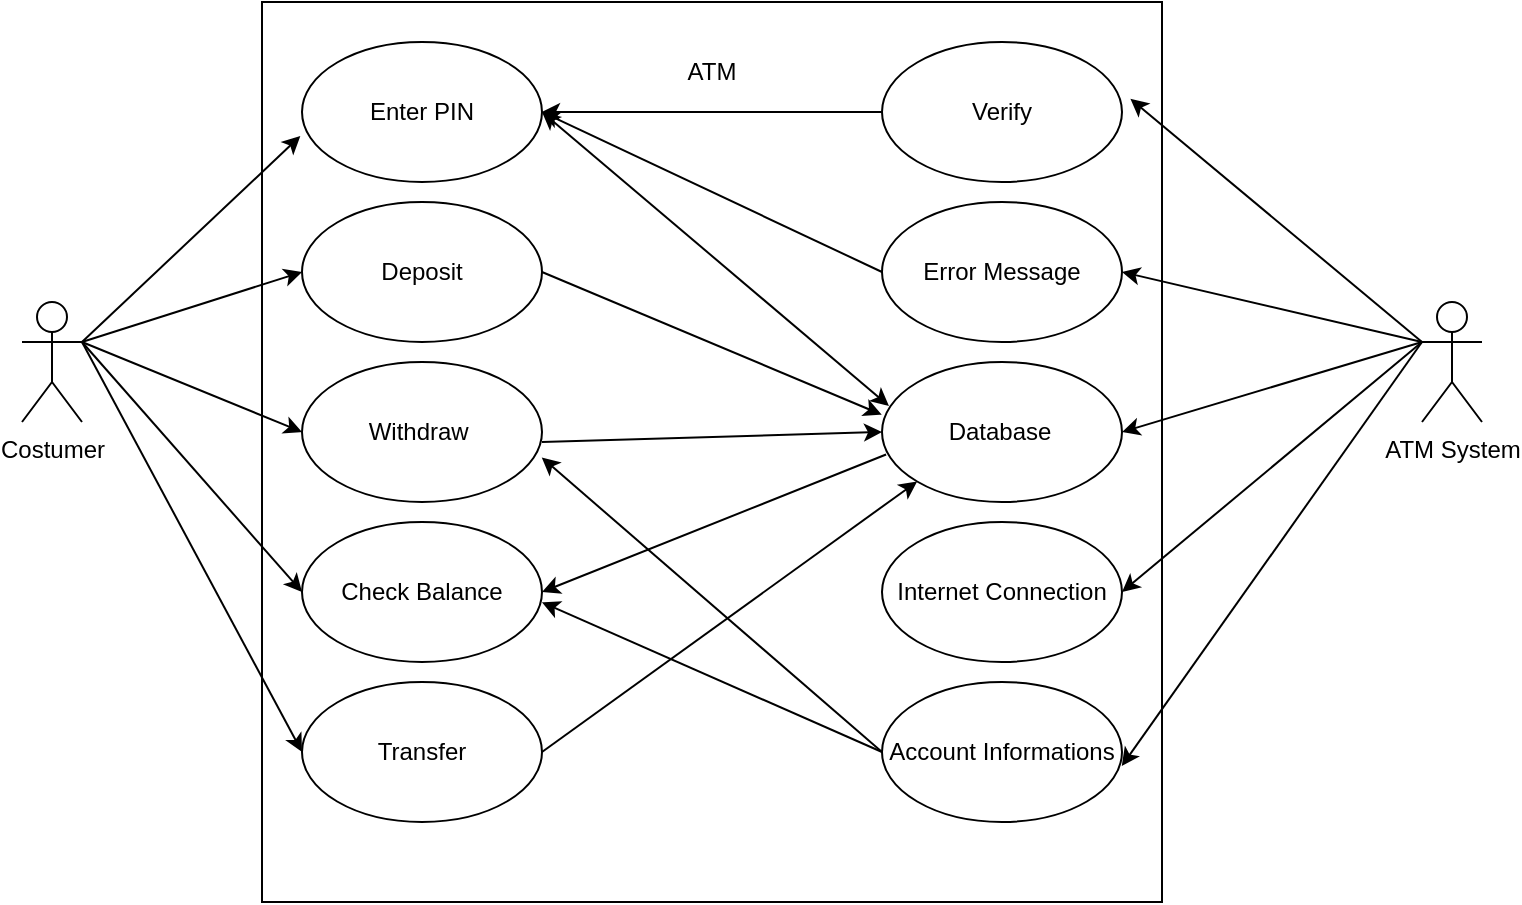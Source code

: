 <mxfile version="20.2.3" type="github"><diagram id="Cg9flkk2hVViIIUBAqU-" name="Page-1"><mxGraphModel dx="874" dy="484" grid="1" gridSize="10" guides="1" tooltips="1" connect="1" arrows="1" fold="1" page="1" pageScale="1" pageWidth="850" pageHeight="1100" math="0" shadow="0"><root><mxCell id="0"/><mxCell id="1" parent="0"/><mxCell id="ULfPhJq16EEWbT0Vr-N0-1" value="" style="whiteSpace=wrap;html=1;aspect=fixed;" vertex="1" parent="1"><mxGeometry x="200" y="60" width="450" height="450" as="geometry"/></mxCell><mxCell id="ULfPhJq16EEWbT0Vr-N0-2" value="Costumer" style="shape=umlActor;verticalLabelPosition=bottom;verticalAlign=top;html=1;outlineConnect=0;" vertex="1" parent="1"><mxGeometry x="80" y="210" width="30" height="60" as="geometry"/></mxCell><mxCell id="ULfPhJq16EEWbT0Vr-N0-3" value="ATM System&lt;br&gt;" style="shape=umlActor;verticalLabelPosition=bottom;verticalAlign=top;html=1;outlineConnect=0;" vertex="1" parent="1"><mxGeometry x="780" y="210" width="30" height="60" as="geometry"/></mxCell><mxCell id="ULfPhJq16EEWbT0Vr-N0-5" value="Enter PIN" style="ellipse;whiteSpace=wrap;html=1;" vertex="1" parent="1"><mxGeometry x="220" y="80" width="120" height="70" as="geometry"/></mxCell><mxCell id="ULfPhJq16EEWbT0Vr-N0-6" value="Deposit" style="ellipse;whiteSpace=wrap;html=1;" vertex="1" parent="1"><mxGeometry x="220" y="160" width="120" height="70" as="geometry"/></mxCell><mxCell id="ULfPhJq16EEWbT0Vr-N0-7" value="Withdraw&amp;nbsp;" style="ellipse;whiteSpace=wrap;html=1;" vertex="1" parent="1"><mxGeometry x="220" y="240" width="120" height="70" as="geometry"/></mxCell><mxCell id="ULfPhJq16EEWbT0Vr-N0-8" value="Check Balance" style="ellipse;whiteSpace=wrap;html=1;" vertex="1" parent="1"><mxGeometry x="220" y="320" width="120" height="70" as="geometry"/></mxCell><mxCell id="ULfPhJq16EEWbT0Vr-N0-9" value="Transfer" style="ellipse;whiteSpace=wrap;html=1;" vertex="1" parent="1"><mxGeometry x="220" y="400" width="120" height="70" as="geometry"/></mxCell><mxCell id="ULfPhJq16EEWbT0Vr-N0-10" value="Account Informations" style="ellipse;whiteSpace=wrap;html=1;" vertex="1" parent="1"><mxGeometry x="510" y="400" width="120" height="70" as="geometry"/></mxCell><mxCell id="ULfPhJq16EEWbT0Vr-N0-11" value="Internet Connection" style="ellipse;whiteSpace=wrap;html=1;" vertex="1" parent="1"><mxGeometry x="510" y="320" width="120" height="70" as="geometry"/></mxCell><mxCell id="ULfPhJq16EEWbT0Vr-N0-12" value="Database&lt;span style=&quot;white-space: pre;&quot;&gt;&#9;&lt;/span&gt;" style="ellipse;whiteSpace=wrap;html=1;" vertex="1" parent="1"><mxGeometry x="510" y="240" width="120" height="70" as="geometry"/></mxCell><mxCell id="ULfPhJq16EEWbT0Vr-N0-13" value="Error Message" style="ellipse;whiteSpace=wrap;html=1;" vertex="1" parent="1"><mxGeometry x="510" y="160" width="120" height="70" as="geometry"/></mxCell><mxCell id="ULfPhJq16EEWbT0Vr-N0-14" value="Verify" style="ellipse;whiteSpace=wrap;html=1;" vertex="1" parent="1"><mxGeometry x="510" y="80" width="120" height="70" as="geometry"/></mxCell><mxCell id="ULfPhJq16EEWbT0Vr-N0-15" value="" style="endArrow=classic;html=1;rounded=0;entryX=-0.007;entryY=0.672;entryDx=0;entryDy=0;entryPerimeter=0;exitX=1;exitY=0.333;exitDx=0;exitDy=0;exitPerimeter=0;" edge="1" parent="1" source="ULfPhJq16EEWbT0Vr-N0-2" target="ULfPhJq16EEWbT0Vr-N0-5"><mxGeometry width="50" height="50" relative="1" as="geometry"><mxPoint x="110" y="250" as="sourcePoint"/><mxPoint x="450" y="170" as="targetPoint"/></mxGeometry></mxCell><mxCell id="ULfPhJq16EEWbT0Vr-N0-16" value="" style="endArrow=classic;html=1;rounded=0;entryX=0;entryY=0.5;entryDx=0;entryDy=0;exitX=1;exitY=0.333;exitDx=0;exitDy=0;exitPerimeter=0;" edge="1" parent="1" source="ULfPhJq16EEWbT0Vr-N0-2" target="ULfPhJq16EEWbT0Vr-N0-6"><mxGeometry width="50" height="50" relative="1" as="geometry"><mxPoint x="110" y="250" as="sourcePoint"/><mxPoint x="229.16" y="137.04" as="targetPoint"/></mxGeometry></mxCell><mxCell id="ULfPhJq16EEWbT0Vr-N0-17" value="" style="endArrow=classic;html=1;rounded=0;entryX=0;entryY=0.5;entryDx=0;entryDy=0;" edge="1" parent="1" target="ULfPhJq16EEWbT0Vr-N0-7"><mxGeometry width="50" height="50" relative="1" as="geometry"><mxPoint x="110" y="230" as="sourcePoint"/><mxPoint x="230" y="205" as="targetPoint"/></mxGeometry></mxCell><mxCell id="ULfPhJq16EEWbT0Vr-N0-18" value="" style="endArrow=classic;html=1;rounded=0;entryX=0;entryY=0.5;entryDx=0;entryDy=0;" edge="1" parent="1" target="ULfPhJq16EEWbT0Vr-N0-8"><mxGeometry width="50" height="50" relative="1" as="geometry"><mxPoint x="110" y="230" as="sourcePoint"/><mxPoint x="240" y="215" as="targetPoint"/></mxGeometry></mxCell><mxCell id="ULfPhJq16EEWbT0Vr-N0-19" value="" style="endArrow=classic;html=1;rounded=0;entryX=0;entryY=0.5;entryDx=0;entryDy=0;" edge="1" parent="1" target="ULfPhJq16EEWbT0Vr-N0-9"><mxGeometry width="50" height="50" relative="1" as="geometry"><mxPoint x="110" y="230" as="sourcePoint"/><mxPoint x="250" y="225" as="targetPoint"/></mxGeometry></mxCell><mxCell id="ULfPhJq16EEWbT0Vr-N0-20" value="" style="endArrow=classic;html=1;rounded=0;entryX=1.035;entryY=0.406;entryDx=0;entryDy=0;entryPerimeter=0;exitX=0;exitY=0.333;exitDx=0;exitDy=0;exitPerimeter=0;" edge="1" parent="1" source="ULfPhJq16EEWbT0Vr-N0-3" target="ULfPhJq16EEWbT0Vr-N0-14"><mxGeometry width="50" height="50" relative="1" as="geometry"><mxPoint x="400" y="260" as="sourcePoint"/><mxPoint x="450" y="210" as="targetPoint"/></mxGeometry></mxCell><mxCell id="ULfPhJq16EEWbT0Vr-N0-21" value="" style="endArrow=classic;html=1;rounded=0;entryX=1;entryY=0.5;entryDx=0;entryDy=0;exitX=0;exitY=0.333;exitDx=0;exitDy=0;exitPerimeter=0;" edge="1" parent="1" source="ULfPhJq16EEWbT0Vr-N0-3" target="ULfPhJq16EEWbT0Vr-N0-13"><mxGeometry width="50" height="50" relative="1" as="geometry"><mxPoint x="760" y="240" as="sourcePoint"/><mxPoint x="644.2" y="118.42" as="targetPoint"/></mxGeometry></mxCell><mxCell id="ULfPhJq16EEWbT0Vr-N0-22" value="" style="endArrow=classic;html=1;rounded=0;entryX=1;entryY=0.5;entryDx=0;entryDy=0;exitX=0;exitY=0.333;exitDx=0;exitDy=0;exitPerimeter=0;" edge="1" parent="1" source="ULfPhJq16EEWbT0Vr-N0-3" target="ULfPhJq16EEWbT0Vr-N0-12"><mxGeometry width="50" height="50" relative="1" as="geometry"><mxPoint x="750" y="230" as="sourcePoint"/><mxPoint x="654.2" y="128.42" as="targetPoint"/></mxGeometry></mxCell><mxCell id="ULfPhJq16EEWbT0Vr-N0-23" value="" style="endArrow=classic;html=1;rounded=0;entryX=1;entryY=0.5;entryDx=0;entryDy=0;" edge="1" parent="1" target="ULfPhJq16EEWbT0Vr-N0-11"><mxGeometry width="50" height="50" relative="1" as="geometry"><mxPoint x="780" y="230" as="sourcePoint"/><mxPoint x="664.2" y="138.42" as="targetPoint"/></mxGeometry></mxCell><mxCell id="ULfPhJq16EEWbT0Vr-N0-24" value="" style="endArrow=classic;html=1;rounded=0;entryX=0.999;entryY=0.6;entryDx=0;entryDy=0;entryPerimeter=0;" edge="1" parent="1" target="ULfPhJq16EEWbT0Vr-N0-10"><mxGeometry width="50" height="50" relative="1" as="geometry"><mxPoint x="780" y="230" as="sourcePoint"/><mxPoint x="674.2" y="148.42" as="targetPoint"/></mxGeometry></mxCell><mxCell id="ULfPhJq16EEWbT0Vr-N0-26" value="ATM" style="text;html=1;strokeColor=none;fillColor=none;align=center;verticalAlign=middle;whiteSpace=wrap;rounded=0;" vertex="1" parent="1"><mxGeometry x="395" y="80" width="60" height="30" as="geometry"/></mxCell><mxCell id="ULfPhJq16EEWbT0Vr-N0-27" value="" style="endArrow=classic;html=1;rounded=0;exitX=0;exitY=0.5;exitDx=0;exitDy=0;entryX=1;entryY=0.5;entryDx=0;entryDy=0;" edge="1" parent="1" source="ULfPhJq16EEWbT0Vr-N0-14" target="ULfPhJq16EEWbT0Vr-N0-5"><mxGeometry width="50" height="50" relative="1" as="geometry"><mxPoint x="400" y="340" as="sourcePoint"/><mxPoint x="450" y="290" as="targetPoint"/></mxGeometry></mxCell><mxCell id="ULfPhJq16EEWbT0Vr-N0-28" value="" style="endArrow=classic;html=1;rounded=0;exitX=0;exitY=0.5;exitDx=0;exitDy=0;entryX=1;entryY=0.5;entryDx=0;entryDy=0;" edge="1" parent="1" source="ULfPhJq16EEWbT0Vr-N0-13" target="ULfPhJq16EEWbT0Vr-N0-5"><mxGeometry width="50" height="50" relative="1" as="geometry"><mxPoint x="520" y="125" as="sourcePoint"/><mxPoint x="350" y="125" as="targetPoint"/></mxGeometry></mxCell><mxCell id="ULfPhJq16EEWbT0Vr-N0-30" value="" style="endArrow=classic;html=1;rounded=0;exitX=0;exitY=0.5;exitDx=0;exitDy=0;entryX=0.311;entryY=0.667;entryDx=0;entryDy=0;entryPerimeter=0;" edge="1" parent="1" source="ULfPhJq16EEWbT0Vr-N0-10" target="ULfPhJq16EEWbT0Vr-N0-1"><mxGeometry width="50" height="50" relative="1" as="geometry"><mxPoint x="520" y="205" as="sourcePoint"/><mxPoint x="350" y="125" as="targetPoint"/></mxGeometry></mxCell><mxCell id="ULfPhJq16EEWbT0Vr-N0-31" value="" style="endArrow=classic;html=1;rounded=0;exitX=0.017;exitY=0.661;exitDx=0;exitDy=0;entryX=1;entryY=0.5;entryDx=0;entryDy=0;exitPerimeter=0;" edge="1" parent="1" source="ULfPhJq16EEWbT0Vr-N0-12" target="ULfPhJq16EEWbT0Vr-N0-8"><mxGeometry width="50" height="50" relative="1" as="geometry"><mxPoint x="530" y="215" as="sourcePoint"/><mxPoint x="360" y="135" as="targetPoint"/></mxGeometry></mxCell><mxCell id="ULfPhJq16EEWbT0Vr-N0-32" value="" style="endArrow=classic;html=1;rounded=0;exitX=0;exitY=0.5;exitDx=0;exitDy=0;entryX=0.999;entryY=0.682;entryDx=0;entryDy=0;entryPerimeter=0;" edge="1" parent="1" source="ULfPhJq16EEWbT0Vr-N0-10" target="ULfPhJq16EEWbT0Vr-N0-7"><mxGeometry width="50" height="50" relative="1" as="geometry"><mxPoint x="540" y="225" as="sourcePoint"/><mxPoint x="370" y="145" as="targetPoint"/></mxGeometry></mxCell><mxCell id="ULfPhJq16EEWbT0Vr-N0-33" value="" style="endArrow=classic;html=1;rounded=0;entryX=0;entryY=0.5;entryDx=0;entryDy=0;" edge="1" parent="1" target="ULfPhJq16EEWbT0Vr-N0-12"><mxGeometry width="50" height="50" relative="1" as="geometry"><mxPoint x="340" y="280" as="sourcePoint"/><mxPoint x="380" y="155" as="targetPoint"/></mxGeometry></mxCell><mxCell id="ULfPhJq16EEWbT0Vr-N0-34" value="" style="endArrow=classic;html=1;rounded=0;exitX=1;exitY=0.5;exitDx=0;exitDy=0;entryX=-0.001;entryY=0.376;entryDx=0;entryDy=0;entryPerimeter=0;" edge="1" parent="1" source="ULfPhJq16EEWbT0Vr-N0-6" target="ULfPhJq16EEWbT0Vr-N0-12"><mxGeometry width="50" height="50" relative="1" as="geometry"><mxPoint x="350" y="290" as="sourcePoint"/><mxPoint x="510" y="275" as="targetPoint"/></mxGeometry></mxCell><mxCell id="ULfPhJq16EEWbT0Vr-N0-35" value="" style="endArrow=classic;html=1;rounded=0;entryX=0;entryY=1;entryDx=0;entryDy=0;exitX=1;exitY=0.5;exitDx=0;exitDy=0;" edge="1" parent="1" source="ULfPhJq16EEWbT0Vr-N0-9" target="ULfPhJq16EEWbT0Vr-N0-12"><mxGeometry width="50" height="50" relative="1" as="geometry"><mxPoint x="350" y="290" as="sourcePoint"/><mxPoint x="520" y="285" as="targetPoint"/></mxGeometry></mxCell><mxCell id="ULfPhJq16EEWbT0Vr-N0-36" value="" style="endArrow=classic;startArrow=classic;html=1;rounded=0;entryX=0.029;entryY=0.314;entryDx=0;entryDy=0;exitX=1;exitY=0.5;exitDx=0;exitDy=0;entryPerimeter=0;" edge="1" parent="1" source="ULfPhJq16EEWbT0Vr-N0-5" target="ULfPhJq16EEWbT0Vr-N0-12"><mxGeometry width="50" height="50" relative="1" as="geometry"><mxPoint x="400" y="300" as="sourcePoint"/><mxPoint x="450" y="250" as="targetPoint"/></mxGeometry></mxCell></root></mxGraphModel></diagram></mxfile>